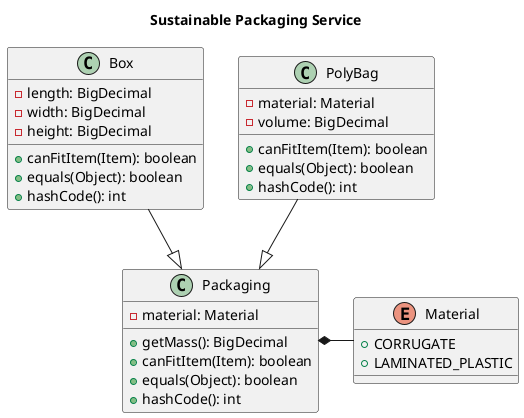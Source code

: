 @startuml
title Sustainable Packaging Service

class Packaging {
  -material: Material
  +getMass(): BigDecimal
  +canFitItem(Item): boolean
  +equals(Object): boolean
  +hashCode(): int
}

class Box {
    -length: BigDecimal
    -width: BigDecimal
    -height: BigDecimal
    +canFitItem(Item): boolean
    +equals(Object): boolean
    +hashCode(): int
}

class PolyBag {
    -material: Material
    -volume: BigDecimal
    +canFitItem(Item): boolean
    +equals(Object): boolean
    +hashCode(): int
}

enum Material {
  + CORRUGATE
  + LAMINATED_PLASTIC
}

Packaging *- Material
Box --|> Packaging
PolyBag --|> Packaging

@enduml